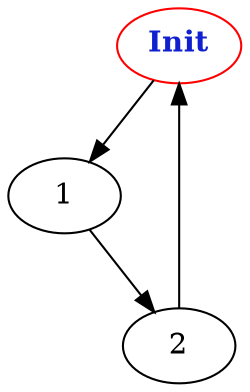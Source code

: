 digraph "Net Graph with 6 nodes" {
edge ["class"="link-class"]
"0" ["color"="red","label"=<<b>Init</b>>,"fontcolor"="#1020d0"]
"0" -> "1" ["weight"="4.0"]
"1" -> "2" ["weight"="2.0"]
"2" -> "0" ["weight"="9.0"]

}